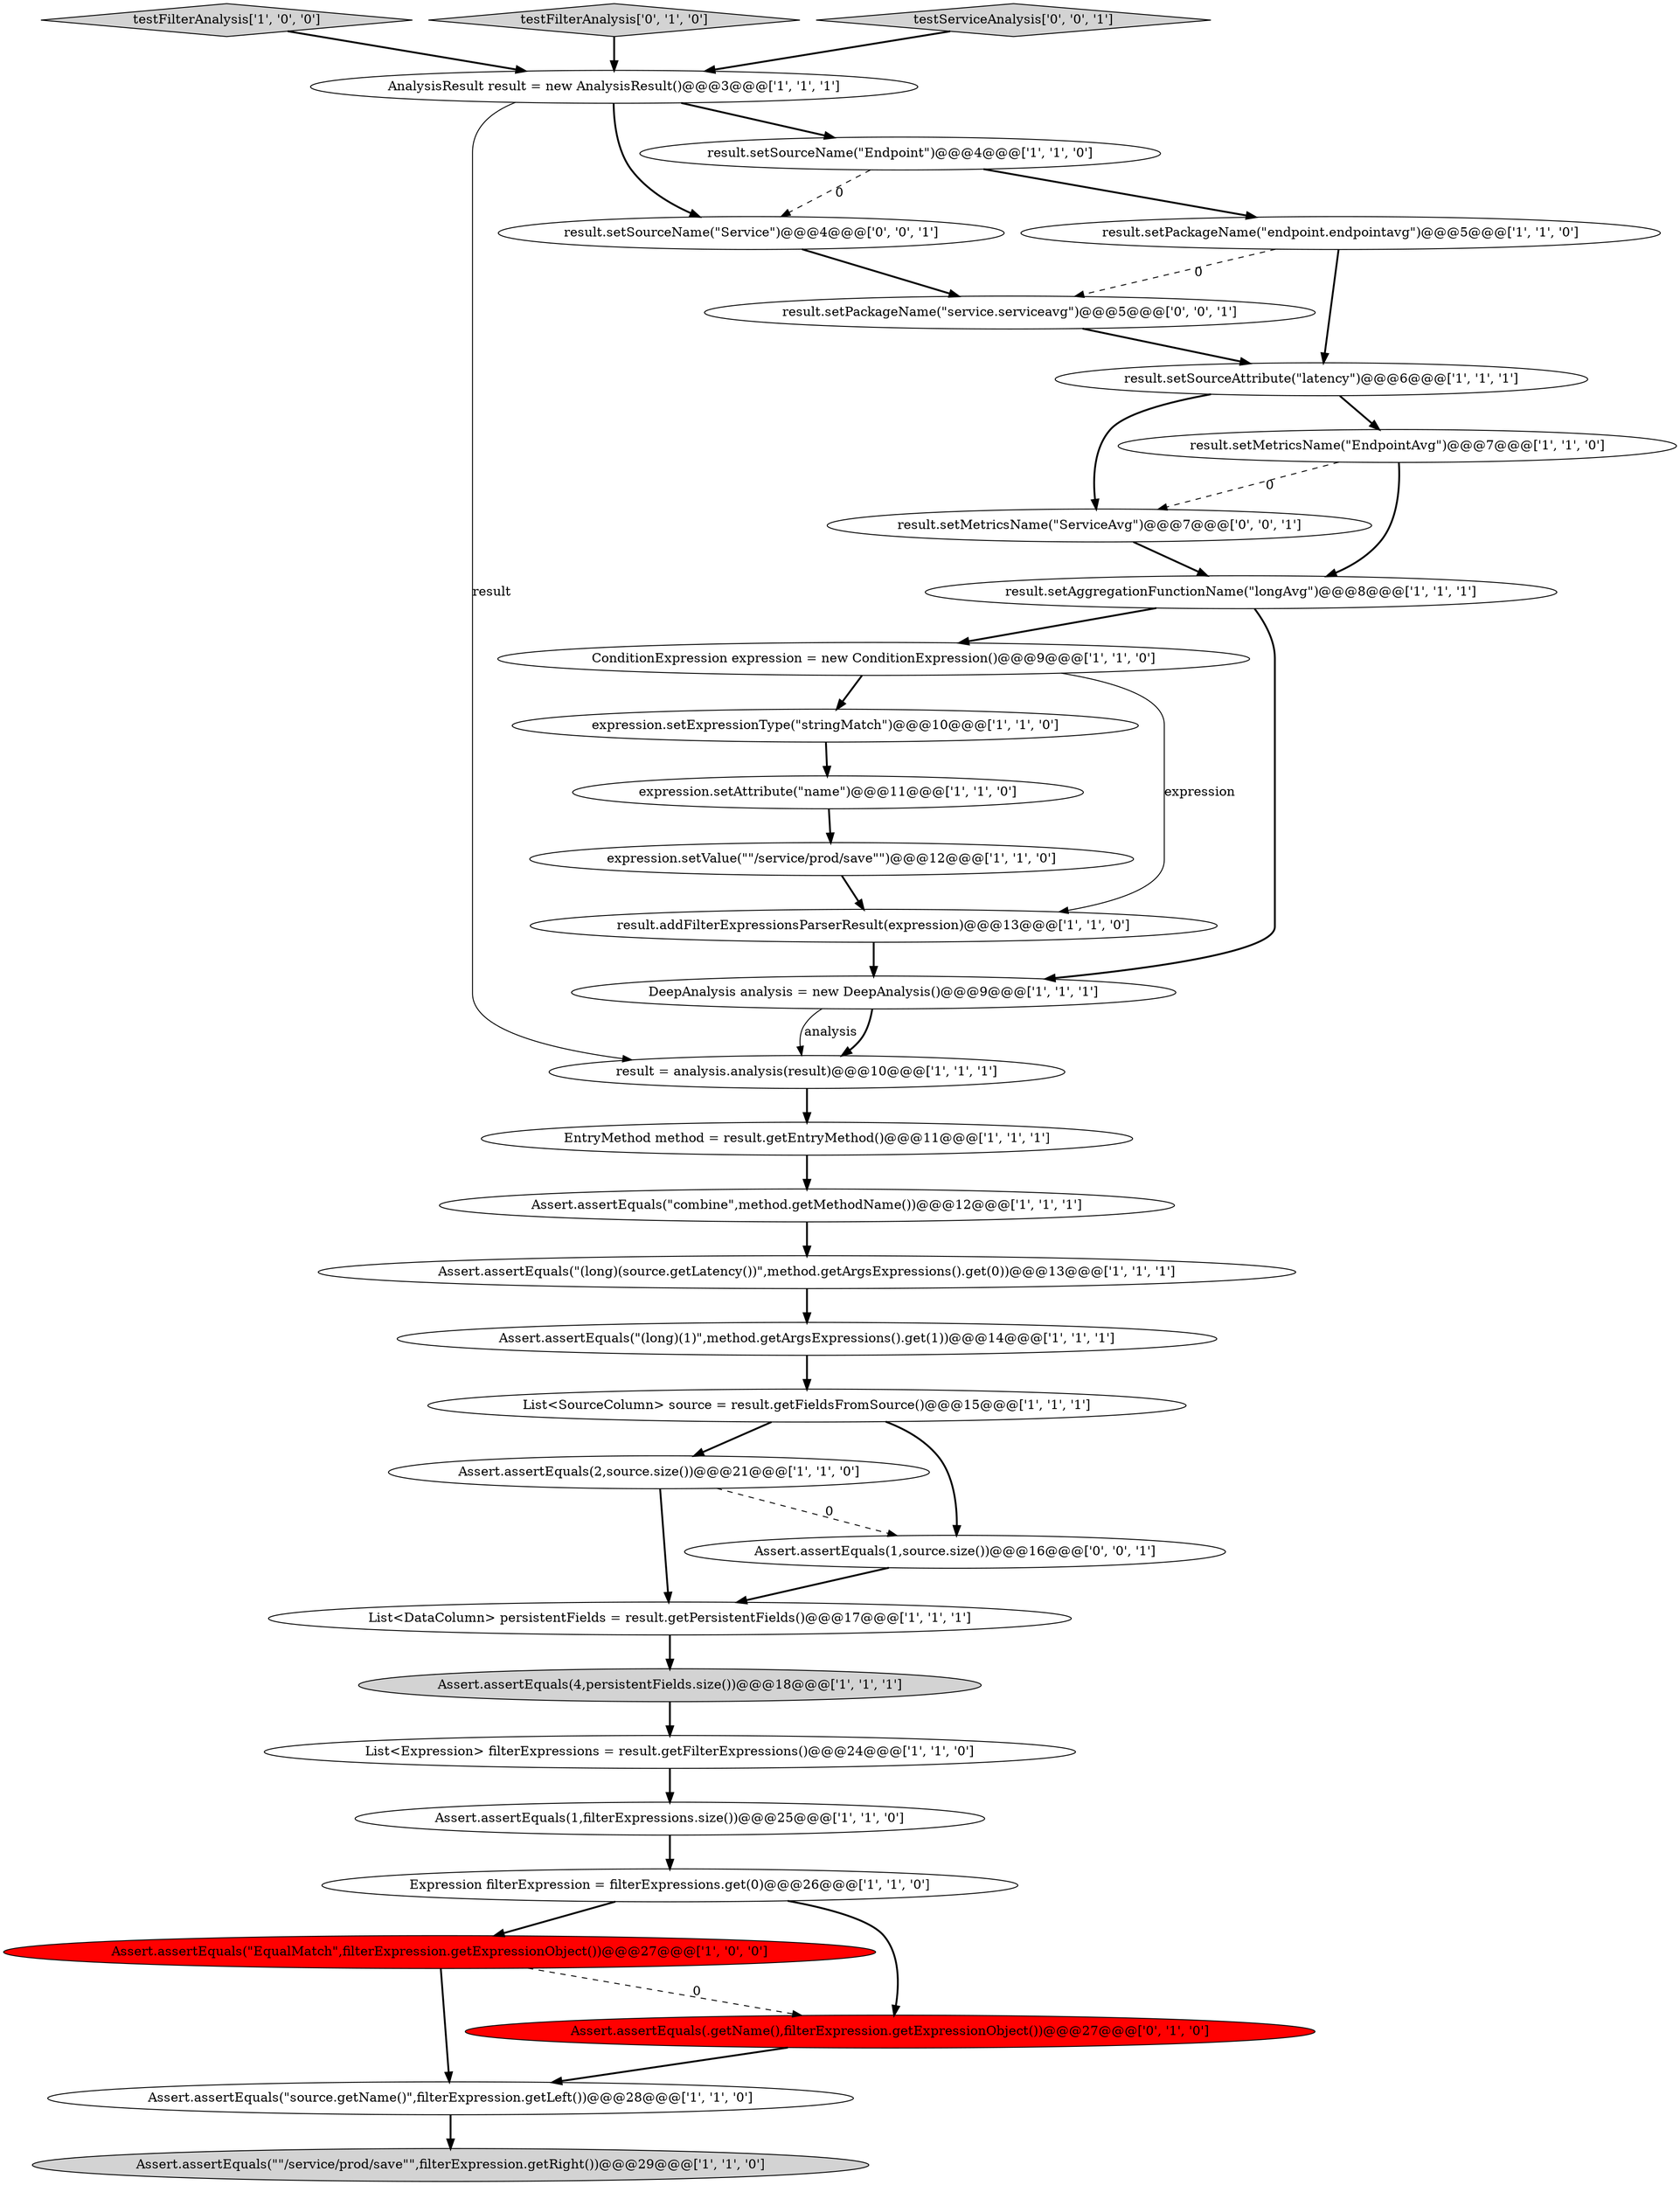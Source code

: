 digraph {
11 [style = filled, label = "result.setSourceAttribute(\"latency\")@@@6@@@['1', '1', '1']", fillcolor = white, shape = ellipse image = "AAA0AAABBB1BBB"];
22 [style = filled, label = "result.setPackageName(\"endpoint.endpointavg\")@@@5@@@['1', '1', '0']", fillcolor = white, shape = ellipse image = "AAA0AAABBB1BBB"];
27 [style = filled, label = "Assert.assertEquals(\"source.getName()\",filterExpression.getLeft())@@@28@@@['1', '1', '0']", fillcolor = white, shape = ellipse image = "AAA0AAABBB1BBB"];
16 [style = filled, label = "Assert.assertEquals(2,source.size())@@@21@@@['1', '1', '0']", fillcolor = white, shape = ellipse image = "AAA0AAABBB1BBB"];
7 [style = filled, label = "Assert.assertEquals(\"combine\",method.getMethodName())@@@12@@@['1', '1', '1']", fillcolor = white, shape = ellipse image = "AAA0AAABBB1BBB"];
9 [style = filled, label = "result = analysis.analysis(result)@@@10@@@['1', '1', '1']", fillcolor = white, shape = ellipse image = "AAA0AAABBB1BBB"];
31 [style = filled, label = "Assert.assertEquals(1,source.size())@@@16@@@['0', '0', '1']", fillcolor = white, shape = ellipse image = "AAA0AAABBB3BBB"];
2 [style = filled, label = "result.addFilterExpressionsParserResult(expression)@@@13@@@['1', '1', '0']", fillcolor = white, shape = ellipse image = "AAA0AAABBB1BBB"];
4 [style = filled, label = "expression.setExpressionType(\"stringMatch\")@@@10@@@['1', '1', '0']", fillcolor = white, shape = ellipse image = "AAA0AAABBB1BBB"];
14 [style = filled, label = "testFilterAnalysis['1', '0', '0']", fillcolor = lightgray, shape = diamond image = "AAA0AAABBB1BBB"];
32 [style = filled, label = "result.setSourceName(\"Service\")@@@4@@@['0', '0', '1']", fillcolor = white, shape = ellipse image = "AAA0AAABBB3BBB"];
5 [style = filled, label = "Assert.assertEquals(\"\"/service/prod/save\"\",filterExpression.getRight())@@@29@@@['1', '1', '0']", fillcolor = lightgray, shape = ellipse image = "AAA0AAABBB1BBB"];
18 [style = filled, label = "List<DataColumn> persistentFields = result.getPersistentFields()@@@17@@@['1', '1', '1']", fillcolor = white, shape = ellipse image = "AAA0AAABBB1BBB"];
13 [style = filled, label = "List<Expression> filterExpressions = result.getFilterExpressions()@@@24@@@['1', '1', '0']", fillcolor = white, shape = ellipse image = "AAA0AAABBB1BBB"];
3 [style = filled, label = "result.setSourceName(\"Endpoint\")@@@4@@@['1', '1', '0']", fillcolor = white, shape = ellipse image = "AAA0AAABBB1BBB"];
23 [style = filled, label = "List<SourceColumn> source = result.getFieldsFromSource()@@@15@@@['1', '1', '1']", fillcolor = white, shape = ellipse image = "AAA0AAABBB1BBB"];
1 [style = filled, label = "result.setAggregationFunctionName(\"longAvg\")@@@8@@@['1', '1', '1']", fillcolor = white, shape = ellipse image = "AAA0AAABBB1BBB"];
12 [style = filled, label = "Assert.assertEquals(4,persistentFields.size())@@@18@@@['1', '1', '1']", fillcolor = lightgray, shape = ellipse image = "AAA0AAABBB1BBB"];
33 [style = filled, label = "result.setPackageName(\"service.serviceavg\")@@@5@@@['0', '0', '1']", fillcolor = white, shape = ellipse image = "AAA0AAABBB3BBB"];
25 [style = filled, label = "DeepAnalysis analysis = new DeepAnalysis()@@@9@@@['1', '1', '1']", fillcolor = white, shape = ellipse image = "AAA0AAABBB1BBB"];
6 [style = filled, label = "expression.setValue(\"\"/service/prod/save\"\")@@@12@@@['1', '1', '0']", fillcolor = white, shape = ellipse image = "AAA0AAABBB1BBB"];
0 [style = filled, label = "Assert.assertEquals(\"EqualMatch\",filterExpression.getExpressionObject())@@@27@@@['1', '0', '0']", fillcolor = red, shape = ellipse image = "AAA1AAABBB1BBB"];
15 [style = filled, label = "result.setMetricsName(\"EndpointAvg\")@@@7@@@['1', '1', '0']", fillcolor = white, shape = ellipse image = "AAA0AAABBB1BBB"];
24 [style = filled, label = "expression.setAttribute(\"name\")@@@11@@@['1', '1', '0']", fillcolor = white, shape = ellipse image = "AAA0AAABBB1BBB"];
20 [style = filled, label = "Assert.assertEquals(1,filterExpressions.size())@@@25@@@['1', '1', '0']", fillcolor = white, shape = ellipse image = "AAA0AAABBB1BBB"];
19 [style = filled, label = "Assert.assertEquals(\"(long)(1)\",method.getArgsExpressions().get(1))@@@14@@@['1', '1', '1']", fillcolor = white, shape = ellipse image = "AAA0AAABBB1BBB"];
30 [style = filled, label = "result.setMetricsName(\"ServiceAvg\")@@@7@@@['0', '0', '1']", fillcolor = white, shape = ellipse image = "AAA0AAABBB3BBB"];
29 [style = filled, label = "testFilterAnalysis['0', '1', '0']", fillcolor = lightgray, shape = diamond image = "AAA0AAABBB2BBB"];
26 [style = filled, label = "AnalysisResult result = new AnalysisResult()@@@3@@@['1', '1', '1']", fillcolor = white, shape = ellipse image = "AAA0AAABBB1BBB"];
28 [style = filled, label = "Assert.assertEquals(.getName(),filterExpression.getExpressionObject())@@@27@@@['0', '1', '0']", fillcolor = red, shape = ellipse image = "AAA1AAABBB2BBB"];
8 [style = filled, label = "Expression filterExpression = filterExpressions.get(0)@@@26@@@['1', '1', '0']", fillcolor = white, shape = ellipse image = "AAA0AAABBB1BBB"];
34 [style = filled, label = "testServiceAnalysis['0', '0', '1']", fillcolor = lightgray, shape = diamond image = "AAA0AAABBB3BBB"];
17 [style = filled, label = "Assert.assertEquals(\"(long)(source.getLatency())\",method.getArgsExpressions().get(0))@@@13@@@['1', '1', '1']", fillcolor = white, shape = ellipse image = "AAA0AAABBB1BBB"];
21 [style = filled, label = "EntryMethod method = result.getEntryMethod()@@@11@@@['1', '1', '1']", fillcolor = white, shape = ellipse image = "AAA0AAABBB1BBB"];
10 [style = filled, label = "ConditionExpression expression = new ConditionExpression()@@@9@@@['1', '1', '0']", fillcolor = white, shape = ellipse image = "AAA0AAABBB1BBB"];
23->31 [style = bold, label=""];
8->28 [style = bold, label=""];
23->16 [style = bold, label=""];
16->18 [style = bold, label=""];
4->24 [style = bold, label=""];
7->17 [style = bold, label=""];
26->32 [style = bold, label=""];
30->1 [style = bold, label=""];
16->31 [style = dashed, label="0"];
0->27 [style = bold, label=""];
26->3 [style = bold, label=""];
22->33 [style = dashed, label="0"];
25->9 [style = bold, label=""];
18->12 [style = bold, label=""];
15->30 [style = dashed, label="0"];
25->9 [style = solid, label="analysis"];
31->18 [style = bold, label=""];
10->2 [style = solid, label="expression"];
0->28 [style = dashed, label="0"];
3->22 [style = bold, label=""];
17->19 [style = bold, label=""];
32->33 [style = bold, label=""];
11->15 [style = bold, label=""];
29->26 [style = bold, label=""];
6->2 [style = bold, label=""];
8->0 [style = bold, label=""];
14->26 [style = bold, label=""];
12->13 [style = bold, label=""];
33->11 [style = bold, label=""];
20->8 [style = bold, label=""];
34->26 [style = bold, label=""];
19->23 [style = bold, label=""];
9->21 [style = bold, label=""];
10->4 [style = bold, label=""];
21->7 [style = bold, label=""];
26->9 [style = solid, label="result"];
13->20 [style = bold, label=""];
28->27 [style = bold, label=""];
27->5 [style = bold, label=""];
3->32 [style = dashed, label="0"];
24->6 [style = bold, label=""];
1->10 [style = bold, label=""];
2->25 [style = bold, label=""];
1->25 [style = bold, label=""];
22->11 [style = bold, label=""];
11->30 [style = bold, label=""];
15->1 [style = bold, label=""];
}
